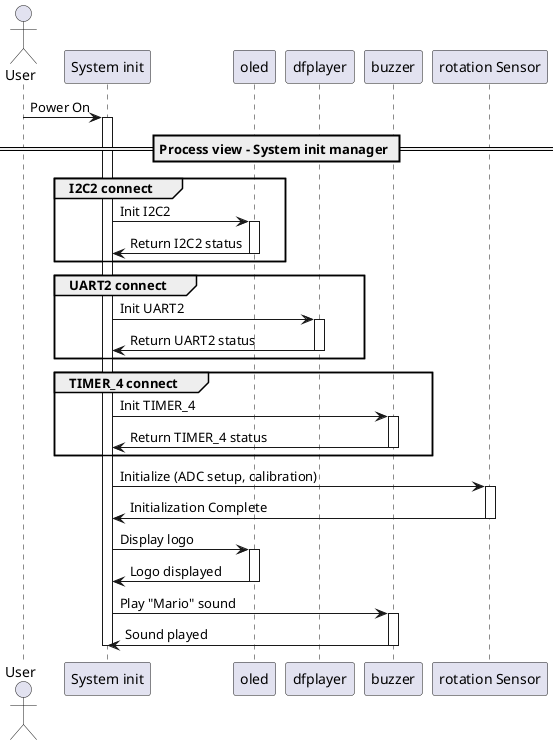 @startuml Initialization

actor User
participant "System init"   as    MainSystem
participant OLED            as    "oled"
participant DFPlayer        as    "dfplayer"
participant Buzzer          as    "buzzer"
participant RotationSensor  as    "rotation Sensor" 

User -> MainSystem: Power On
activate MainSystem

== Process view - System init manager ==

group I2C2 connect
MainSystem -> OLED: Init I2C2 
activate OLED
OLED -> MainSystem: Return I2C2 status
deactivate OLED
end

group UART2 connect
MainSystem -> DFPlayer: Init UART2
activate DFPlayer
DFPlayer -> MainSystem: Return UART2 status
deactivate DFPlayer
end

group TIMER_4 connect
MainSystem -> Buzzer: Init TIMER_4
activate Buzzer
Buzzer -> MainSystem: Return TIMER_4 status
deactivate Buzzer
end

MainSystem -> RotationSensor: Initialize (ADC setup, calibration)
activate RotationSensor
RotationSensor -> MainSystem: Initialization Complete
deactivate RotationSensor

MainSystem -> OLED: Display logo
activate OLED
OLED -> MainSystem: Logo displayed
deactivate OLED

MainSystem -> Buzzer: Play "Mario" sound
activate Buzzer
Buzzer -> MainSystem: Sound played
deactivate Buzzer

deactivate MainSystem
@enduml

